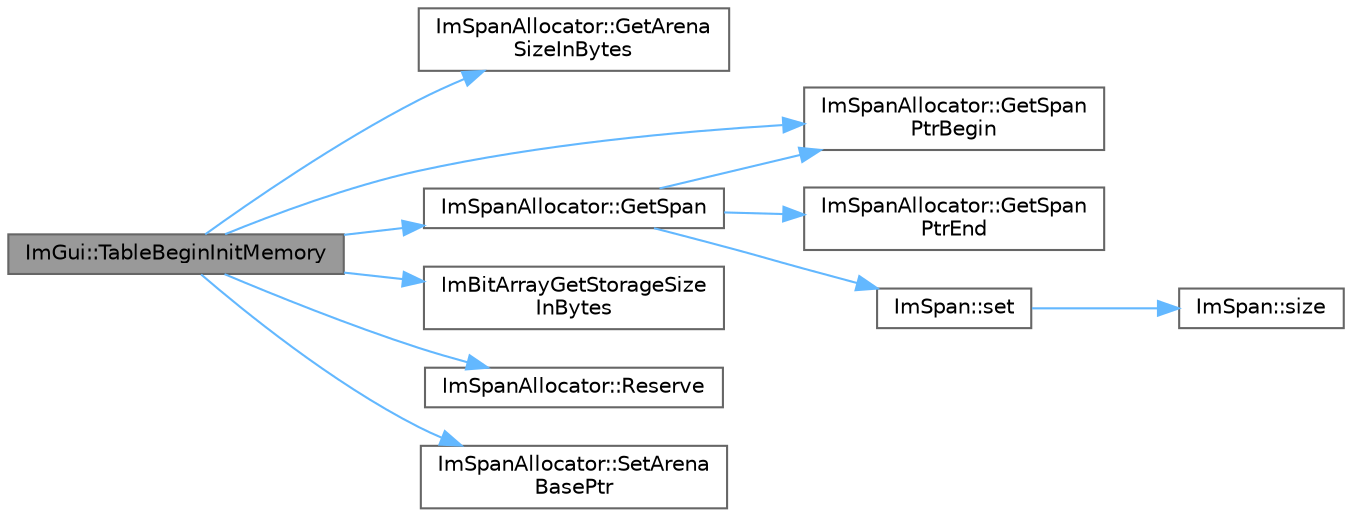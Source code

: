 digraph "ImGui::TableBeginInitMemory"
{
 // LATEX_PDF_SIZE
  bgcolor="transparent";
  edge [fontname=Helvetica,fontsize=10,labelfontname=Helvetica,labelfontsize=10];
  node [fontname=Helvetica,fontsize=10,shape=box,height=0.2,width=0.4];
  rankdir="LR";
  Node1 [id="Node000001",label="ImGui::TableBeginInitMemory",height=0.2,width=0.4,color="gray40", fillcolor="grey60", style="filled", fontcolor="black",tooltip=" "];
  Node1 -> Node2 [id="edge1_Node000001_Node000002",color="steelblue1",style="solid",tooltip=" "];
  Node2 [id="Node000002",label="ImSpanAllocator::GetArena\lSizeInBytes",height=0.2,width=0.4,color="grey40", fillcolor="white", style="filled",URL="$struct_im_span_allocator.html#a6bdfe0539ad0cba8d9cb616ff20ae695",tooltip=" "];
  Node1 -> Node3 [id="edge2_Node000001_Node000003",color="steelblue1",style="solid",tooltip=" "];
  Node3 [id="Node000003",label="ImSpanAllocator::GetSpan",height=0.2,width=0.4,color="grey40", fillcolor="white", style="filled",URL="$struct_im_span_allocator.html#a47aaeac7a303ec0d3a52e59189c4c627",tooltip=" "];
  Node3 -> Node4 [id="edge3_Node000003_Node000004",color="steelblue1",style="solid",tooltip=" "];
  Node4 [id="Node000004",label="ImSpanAllocator::GetSpan\lPtrBegin",height=0.2,width=0.4,color="grey40", fillcolor="white", style="filled",URL="$struct_im_span_allocator.html#adbca9351c7f01b3866abe21bc81d33a8",tooltip=" "];
  Node3 -> Node5 [id="edge4_Node000003_Node000005",color="steelblue1",style="solid",tooltip=" "];
  Node5 [id="Node000005",label="ImSpanAllocator::GetSpan\lPtrEnd",height=0.2,width=0.4,color="grey40", fillcolor="white", style="filled",URL="$struct_im_span_allocator.html#ae28975e7722b5fb3ec23c55e57dc31f9",tooltip=" "];
  Node3 -> Node6 [id="edge5_Node000003_Node000006",color="steelblue1",style="solid",tooltip=" "];
  Node6 [id="Node000006",label="ImSpan::set",height=0.2,width=0.4,color="grey40", fillcolor="white", style="filled",URL="$struct_im_span.html#a0c07dbc18bebd7d02ca1fb866861506a",tooltip=" "];
  Node6 -> Node7 [id="edge6_Node000006_Node000007",color="steelblue1",style="solid",tooltip=" "];
  Node7 [id="Node000007",label="ImSpan::size",height=0.2,width=0.4,color="grey40", fillcolor="white", style="filled",URL="$struct_im_span.html#a88270b885861b27640003f6a8a3effa0",tooltip=" "];
  Node1 -> Node4 [id="edge7_Node000001_Node000004",color="steelblue1",style="solid",tooltip=" "];
  Node1 -> Node8 [id="edge8_Node000001_Node000008",color="steelblue1",style="solid",tooltip=" "];
  Node8 [id="Node000008",label="ImBitArrayGetStorageSize\lInBytes",height=0.2,width=0.4,color="grey40", fillcolor="white", style="filled",URL="$imgui__internal_8h.html#afa514da2ff9ab03ce4fa8c390d99bb63",tooltip=" "];
  Node1 -> Node9 [id="edge9_Node000001_Node000009",color="steelblue1",style="solid",tooltip=" "];
  Node9 [id="Node000009",label="ImSpanAllocator::Reserve",height=0.2,width=0.4,color="grey40", fillcolor="white", style="filled",URL="$struct_im_span_allocator.html#a89b08935873f324a44642c9be7388004",tooltip=" "];
  Node1 -> Node10 [id="edge10_Node000001_Node000010",color="steelblue1",style="solid",tooltip=" "];
  Node10 [id="Node000010",label="ImSpanAllocator::SetArena\lBasePtr",height=0.2,width=0.4,color="grey40", fillcolor="white", style="filled",URL="$struct_im_span_allocator.html#af379bb313a9dae91ee56093aa81d83f3",tooltip=" "];
}
